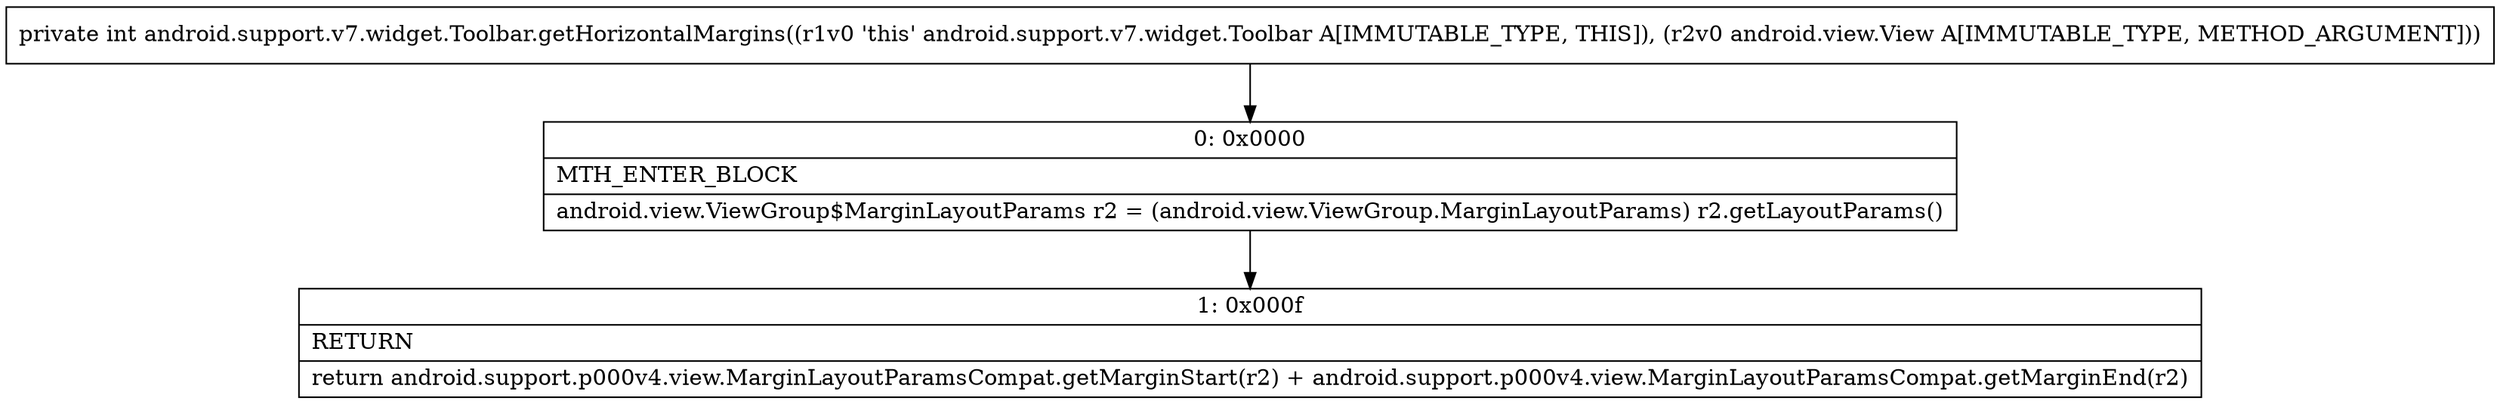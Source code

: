 digraph "CFG forandroid.support.v7.widget.Toolbar.getHorizontalMargins(Landroid\/view\/View;)I" {
Node_0 [shape=record,label="{0\:\ 0x0000|MTH_ENTER_BLOCK\l|android.view.ViewGroup$MarginLayoutParams r2 = (android.view.ViewGroup.MarginLayoutParams) r2.getLayoutParams()\l}"];
Node_1 [shape=record,label="{1\:\ 0x000f|RETURN\l|return android.support.p000v4.view.MarginLayoutParamsCompat.getMarginStart(r2) + android.support.p000v4.view.MarginLayoutParamsCompat.getMarginEnd(r2)\l}"];
MethodNode[shape=record,label="{private int android.support.v7.widget.Toolbar.getHorizontalMargins((r1v0 'this' android.support.v7.widget.Toolbar A[IMMUTABLE_TYPE, THIS]), (r2v0 android.view.View A[IMMUTABLE_TYPE, METHOD_ARGUMENT])) }"];
MethodNode -> Node_0;
Node_0 -> Node_1;
}

